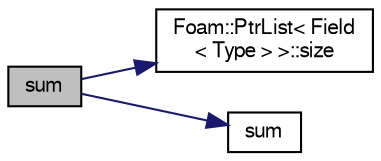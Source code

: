 digraph "sum"
{
  bgcolor="transparent";
  edge [fontname="FreeSans",fontsize="10",labelfontname="FreeSans",labelfontsize="10"];
  node [fontname="FreeSans",fontsize="10",shape=record];
  rankdir="LR";
  Node64762 [label="sum",height=0.2,width=0.4,color="black", fillcolor="grey75", style="filled", fontcolor="black"];
  Node64762 -> Node64763 [color="midnightblue",fontsize="10",style="solid",fontname="FreeSans"];
  Node64763 [label="Foam::PtrList\< Field\l\< Type \> \>::size",height=0.2,width=0.4,color="black",URL="$a25914.html#a47b3bf30da1eb3ab8076b5fbe00e0494",tooltip="Return the number of elements in the PtrList. "];
  Node64762 -> Node64764 [color="midnightblue",fontsize="10",style="solid",fontname="FreeSans"];
  Node64764 [label="sum",height=0.2,width=0.4,color="black",URL="$a21124.html#a3d8733143aad0e03b300186ab4bef137"];
}
